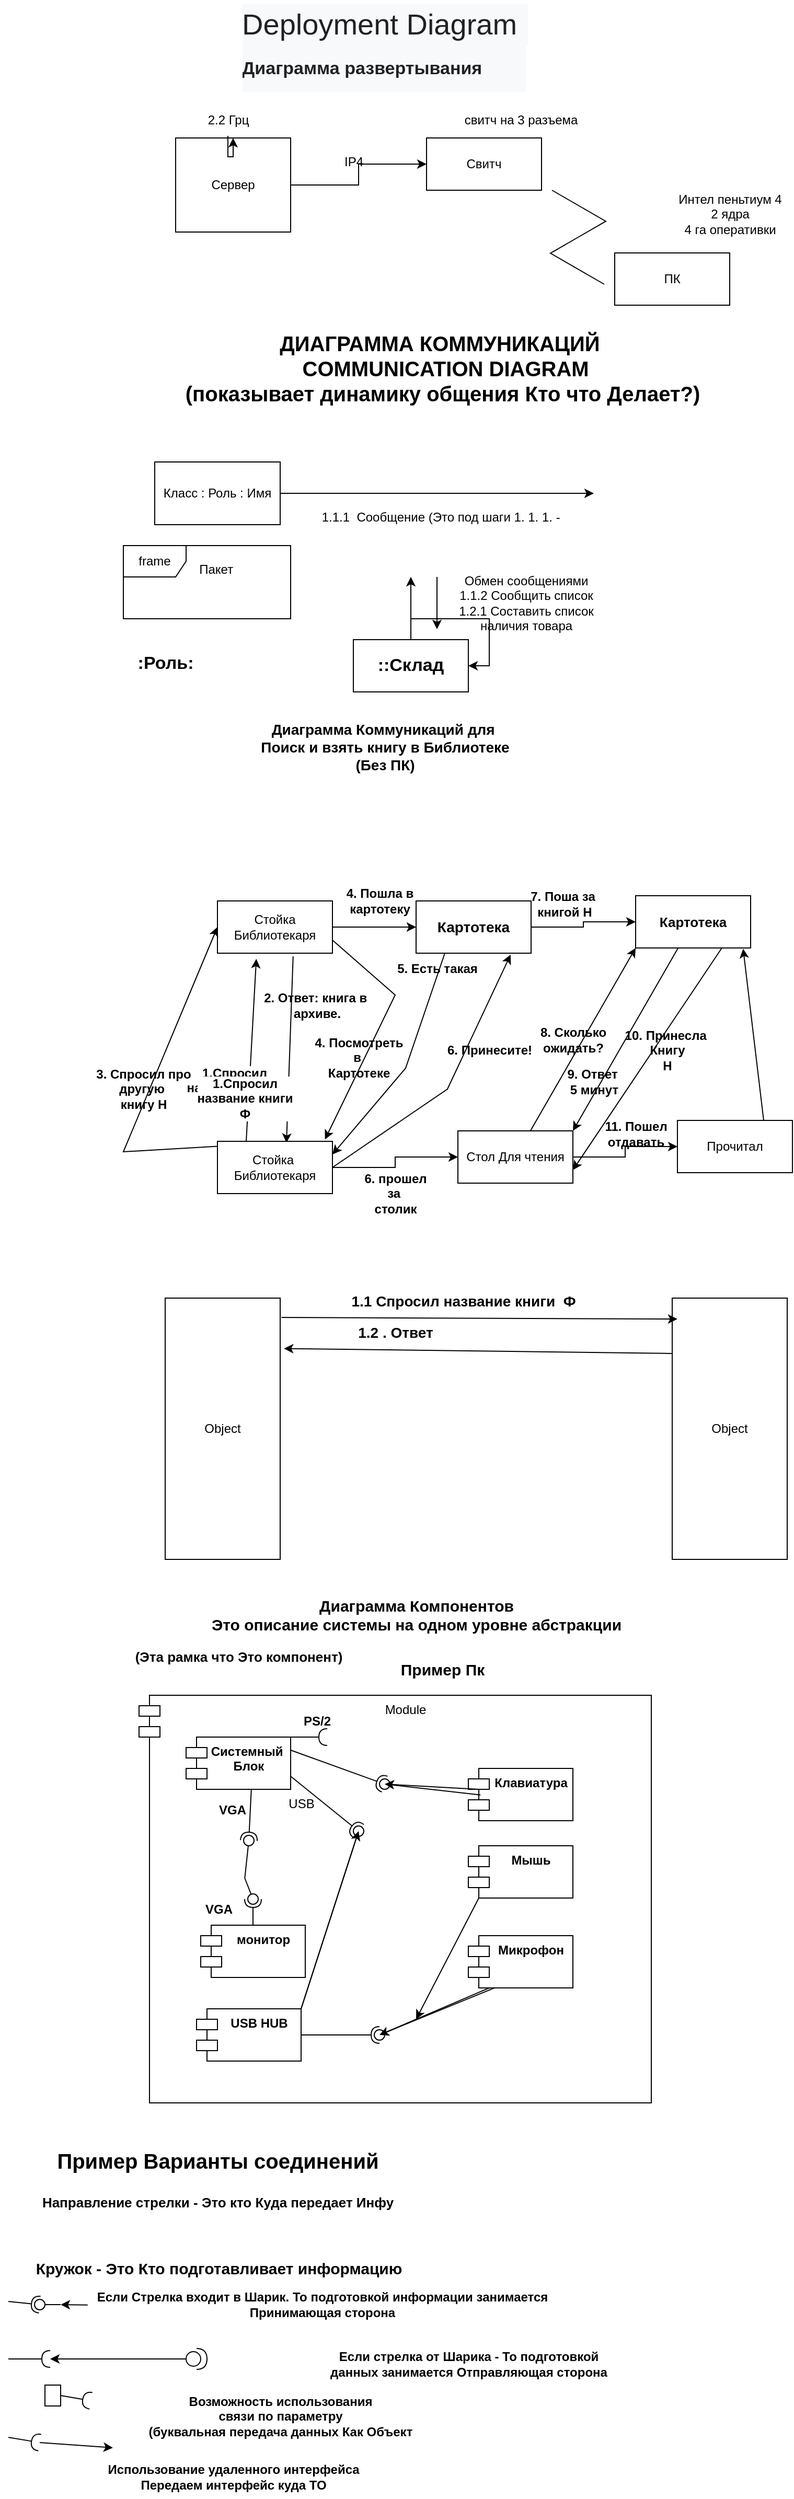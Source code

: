 <mxfile version="21.7.2" type="device">
  <diagram name="Страница — 1" id="J3Pocn4HQK0p7OHPoSXe">
    <mxGraphModel dx="1877" dy="1766" grid="1" gridSize="10" guides="1" tooltips="1" connect="1" arrows="1" fold="1" page="1" pageScale="1" pageWidth="827" pageHeight="1169" math="0" shadow="0">
      <root>
        <mxCell id="0" />
        <mxCell id="1" parent="0" />
        <mxCell id="HIa19i8YEldaJfQSFvaV-1" value="&lt;pre style=&quot;unicode-bidi: isolate; font-size: 28px; line-height: 36px; background-color: rgb(248, 249, 250); border: none; padding: 2px 0.14em 2px 0px; position: relative; margin-top: -2px; margin-bottom: -2px; resize: none; font-family: inherit; overflow: hidden; text-align: left; width: 270px; overflow-wrap: break-word; color: rgb(32, 33, 36);&quot; dir=&quot;ltr&quot; id=&quot;tw-target-text&quot; data-placeholder=&quot;Перевод&quot; class=&quot;tw-data-text tw-text-large tw-ta&quot;&gt;Deployment Diagram&lt;/pre&gt;&lt;pre style=&quot;unicode-bidi: isolate; line-height: 36px; background-color: rgb(248, 249, 250); border: none; padding: 2px 0.14em 2px 0px; position: relative; margin-top: -2px; margin-bottom: -2px; resize: none; overflow: hidden; text-align: left; width: 270px; overflow-wrap: break-word;&quot; dir=&quot;ltr&quot; id=&quot;tw-target-text&quot; data-placeholder=&quot;Перевод&quot; class=&quot;tw-data-text tw-text-large tw-ta&quot;&gt;&lt;font size=&quot;1&quot; face=&quot;Helvetica&quot; color=&quot;#202124&quot;&gt;&lt;b style=&quot;font-size: 17px;&quot;&gt;Диаграмма развертывания&lt;/b&gt;&lt;/font&gt;&lt;font face=&quot;inherit&quot; color=&quot;#202124&quot;&gt;&lt;span style=&quot;font-size: 28px;&quot;&gt;&lt;br&gt;&lt;/span&gt;&lt;/font&gt;&lt;/pre&gt;" style="text;html=1;align=center;verticalAlign=middle;resizable=0;points=[];autosize=1;strokeColor=none;fillColor=none;" vertex="1" parent="1">
          <mxGeometry x="150" y="-12" width="300" height="90" as="geometry" />
        </mxCell>
        <mxCell id="HIa19i8YEldaJfQSFvaV-2" value="&lt;b&gt;&lt;font style=&quot;font-size: 20px;&quot;&gt;ДИАГРАММА КОММУНИКАЦИЙ&amp;nbsp;&lt;br&gt;&amp;nbsp;COMMUNICATION DIAGRAM&lt;br&gt;(показывает динамику общения Кто что Делает?)&lt;br&gt;&lt;/font&gt;&lt;/b&gt;" style="text;html=1;align=center;verticalAlign=middle;resizable=0;points=[];autosize=1;strokeColor=none;fillColor=none;" vertex="1" parent="1">
          <mxGeometry x="95" y="295" width="520" height="90" as="geometry" />
        </mxCell>
        <mxCell id="HIa19i8YEldaJfQSFvaV-4" style="edgeStyle=orthogonalEdgeStyle;rounded=0;orthogonalLoop=1;jettySize=auto;html=1;" edge="1" parent="1" source="HIa19i8YEldaJfQSFvaV-3">
          <mxGeometry relative="1" as="geometry">
            <mxPoint x="500" y="460" as="targetPoint" />
          </mxGeometry>
        </mxCell>
        <mxCell id="HIa19i8YEldaJfQSFvaV-3" value="Класс : Роль : Имя" style="rounded=0;whiteSpace=wrap;html=1;" vertex="1" parent="1">
          <mxGeometry x="80" y="430" width="120" height="60" as="geometry" />
        </mxCell>
        <mxCell id="HIa19i8YEldaJfQSFvaV-5" value="1.1.1&amp;nbsp; Сообщение (Это под шаги 1. 1. 1. -&amp;nbsp;" style="text;html=1;align=center;verticalAlign=middle;resizable=0;points=[];autosize=1;strokeColor=none;fillColor=none;" vertex="1" parent="1">
          <mxGeometry x="230" y="468" width="250" height="30" as="geometry" />
        </mxCell>
        <mxCell id="HIa19i8YEldaJfQSFvaV-9" value="frame" style="shape=umlFrame;whiteSpace=wrap;html=1;pointerEvents=0;" vertex="1" parent="1">
          <mxGeometry x="50" y="510" width="160" height="70" as="geometry" />
        </mxCell>
        <mxCell id="HIa19i8YEldaJfQSFvaV-10" value="Пакет&amp;nbsp;&lt;br&gt;" style="text;html=1;align=center;verticalAlign=middle;resizable=0;points=[];autosize=1;strokeColor=none;fillColor=none;" vertex="1" parent="1">
          <mxGeometry x="110" y="518" width="60" height="30" as="geometry" />
        </mxCell>
        <mxCell id="HIa19i8YEldaJfQSFvaV-12" style="edgeStyle=orthogonalEdgeStyle;rounded=0;orthogonalLoop=1;jettySize=auto;html=1;" edge="1" parent="1" source="HIa19i8YEldaJfQSFvaV-11">
          <mxGeometry relative="1" as="geometry">
            <mxPoint x="325" y="540" as="targetPoint" />
          </mxGeometry>
        </mxCell>
        <mxCell id="HIa19i8YEldaJfQSFvaV-27" style="edgeStyle=orthogonalEdgeStyle;rounded=0;orthogonalLoop=1;jettySize=auto;html=1;entryX=1;entryY=0.5;entryDx=0;entryDy=0;" edge="1" parent="1" source="HIa19i8YEldaJfQSFvaV-11" target="HIa19i8YEldaJfQSFvaV-11">
          <mxGeometry relative="1" as="geometry" />
        </mxCell>
        <mxCell id="HIa19i8YEldaJfQSFvaV-11" value="::Склад" style="html=1;whiteSpace=wrap;fontStyle=1;fontSize=17;" vertex="1" parent="1">
          <mxGeometry x="270" y="600" width="110" height="50" as="geometry" />
        </mxCell>
        <mxCell id="HIa19i8YEldaJfQSFvaV-13" value="" style="edgeStyle=none;orthogonalLoop=1;jettySize=auto;html=1;rounded=0;" edge="1" parent="1">
          <mxGeometry width="100" relative="1" as="geometry">
            <mxPoint x="350" y="540" as="sourcePoint" />
            <mxPoint x="350" y="590" as="targetPoint" />
            <Array as="points" />
          </mxGeometry>
        </mxCell>
        <mxCell id="HIa19i8YEldaJfQSFvaV-14" value="Обмен сообщениями &lt;br&gt;1.1.2 Сообщить список&lt;br&gt;1.2.1 Составить список &lt;br&gt;наличия товара" style="text;html=1;align=center;verticalAlign=middle;resizable=0;points=[];autosize=1;strokeColor=none;fillColor=none;" vertex="1" parent="1">
          <mxGeometry x="360" y="530" width="150" height="70" as="geometry" />
        </mxCell>
        <mxCell id="HIa19i8YEldaJfQSFvaV-17" style="edgeStyle=orthogonalEdgeStyle;rounded=0;orthogonalLoop=1;jettySize=auto;html=1;entryX=0;entryY=0.5;entryDx=0;entryDy=0;" edge="1" parent="1" source="HIa19i8YEldaJfQSFvaV-15" target="HIa19i8YEldaJfQSFvaV-16">
          <mxGeometry relative="1" as="geometry" />
        </mxCell>
        <mxCell id="HIa19i8YEldaJfQSFvaV-15" value="Сервер" style="html=1;whiteSpace=wrap;" vertex="1" parent="1">
          <mxGeometry x="100" y="120" width="110" height="90" as="geometry" />
        </mxCell>
        <mxCell id="HIa19i8YEldaJfQSFvaV-16" value="Свитч" style="html=1;whiteSpace=wrap;" vertex="1" parent="1">
          <mxGeometry x="340" y="120" width="110" height="50" as="geometry" />
        </mxCell>
        <mxCell id="HIa19i8YEldaJfQSFvaV-18" value="IP4" style="text;html=1;align=center;verticalAlign=middle;resizable=0;points=[];autosize=1;strokeColor=none;fillColor=none;" vertex="1" parent="1">
          <mxGeometry x="250" y="128" width="40" height="30" as="geometry" />
        </mxCell>
        <mxCell id="HIa19i8YEldaJfQSFvaV-19" value="свитч на 3 разъема" style="text;html=1;align=center;verticalAlign=middle;resizable=0;points=[];autosize=1;strokeColor=none;fillColor=none;" vertex="1" parent="1">
          <mxGeometry x="365" y="88" width="130" height="30" as="geometry" />
        </mxCell>
        <mxCell id="HIa19i8YEldaJfQSFvaV-22" value="" style="edgeStyle=orthogonalEdgeStyle;rounded=0;orthogonalLoop=1;jettySize=auto;html=1;" edge="1" parent="1" source="HIa19i8YEldaJfQSFvaV-21" target="HIa19i8YEldaJfQSFvaV-15">
          <mxGeometry relative="1" as="geometry" />
        </mxCell>
        <mxCell id="HIa19i8YEldaJfQSFvaV-21" value="2.2 Грц" style="text;html=1;align=center;verticalAlign=middle;resizable=0;points=[];autosize=1;strokeColor=none;fillColor=none;" vertex="1" parent="1">
          <mxGeometry x="120" y="88" width="60" height="30" as="geometry" />
        </mxCell>
        <mxCell id="HIa19i8YEldaJfQSFvaV-23" value="" style="edgeStyle=isometricEdgeStyle;endArrow=none;html=1;elbow=vertical;rounded=0;" edge="1" parent="1">
          <mxGeometry width="50" height="100" relative="1" as="geometry">
            <mxPoint x="510" y="260" as="sourcePoint" />
            <mxPoint x="460" y="170" as="targetPoint" />
          </mxGeometry>
        </mxCell>
        <mxCell id="HIa19i8YEldaJfQSFvaV-25" value="ПК" style="html=1;whiteSpace=wrap;" vertex="1" parent="1">
          <mxGeometry x="520" y="230" width="110" height="50" as="geometry" />
        </mxCell>
        <mxCell id="HIa19i8YEldaJfQSFvaV-26" value="Интел пеньтиум 4&lt;br&gt;2 ядра&lt;br&gt;4 га оперативки" style="text;html=1;align=center;verticalAlign=middle;resizable=0;points=[];autosize=1;strokeColor=none;fillColor=none;" vertex="1" parent="1">
          <mxGeometry x="570" y="163" width="120" height="60" as="geometry" />
        </mxCell>
        <mxCell id="HIa19i8YEldaJfQSFvaV-28" value=":Роль:" style="text;html=1;align=center;verticalAlign=middle;resizable=0;points=[];autosize=1;strokeColor=none;fillColor=none;fontStyle=1;fontSize=17;" vertex="1" parent="1">
          <mxGeometry x="50" y="608" width="80" height="30" as="geometry" />
        </mxCell>
        <mxCell id="HIa19i8YEldaJfQSFvaV-29" value="&lt;b style=&quot;font-size: 14px;&quot;&gt;Диаграмма Коммуникаций для&amp;nbsp;&lt;br&gt;Поиск и взять книгу в Библиотеке&lt;br&gt;(Без ПК)&lt;/b&gt;" style="text;html=1;align=center;verticalAlign=middle;resizable=0;points=[];autosize=1;strokeColor=none;fillColor=none;" vertex="1" parent="1">
          <mxGeometry x="170" y="673" width="260" height="60" as="geometry" />
        </mxCell>
        <mxCell id="HIa19i8YEldaJfQSFvaV-43" style="edgeStyle=orthogonalEdgeStyle;rounded=0;orthogonalLoop=1;jettySize=auto;html=1;entryX=0;entryY=0.5;entryDx=0;entryDy=0;" edge="1" parent="1" source="HIa19i8YEldaJfQSFvaV-37" target="HIa19i8YEldaJfQSFvaV-39">
          <mxGeometry relative="1" as="geometry" />
        </mxCell>
        <mxCell id="HIa19i8YEldaJfQSFvaV-46" style="rounded=0;orthogonalLoop=1;jettySize=auto;html=1;entryX=0.6;entryY=0.028;entryDx=0;entryDy=0;exitX=0.658;exitY=1.06;exitDx=0;exitDy=0;exitPerimeter=0;entryPerimeter=0;" edge="1" parent="1" source="HIa19i8YEldaJfQSFvaV-37" target="HIa19i8YEldaJfQSFvaV-38">
          <mxGeometry relative="1" as="geometry" />
        </mxCell>
        <mxCell id="HIa19i8YEldaJfQSFvaV-63" style="rounded=0;orthogonalLoop=1;jettySize=auto;html=1;entryX=0.935;entryY=-0.036;entryDx=0;entryDy=0;entryPerimeter=0;exitX=1;exitY=0.75;exitDx=0;exitDy=0;" edge="1" parent="1" source="HIa19i8YEldaJfQSFvaV-37" target="HIa19i8YEldaJfQSFvaV-38">
          <mxGeometry relative="1" as="geometry">
            <Array as="points">
              <mxPoint x="310" y="940" />
            </Array>
          </mxGeometry>
        </mxCell>
        <mxCell id="HIa19i8YEldaJfQSFvaV-37" value="Стойка&lt;br&gt;Библиотекаря" style="html=1;whiteSpace=wrap;" vertex="1" parent="1">
          <mxGeometry x="140" y="850" width="110" height="50" as="geometry" />
        </mxCell>
        <mxCell id="HIa19i8YEldaJfQSFvaV-45" style="rounded=0;orthogonalLoop=1;jettySize=auto;html=1;entryX=0.338;entryY=1.108;entryDx=0;entryDy=0;entryPerimeter=0;exitX=0.25;exitY=0;exitDx=0;exitDy=0;" edge="1" parent="1" source="HIa19i8YEldaJfQSFvaV-38" target="HIa19i8YEldaJfQSFvaV-37">
          <mxGeometry relative="1" as="geometry">
            <mxPoint x="180" y="1050" as="sourcePoint" />
          </mxGeometry>
        </mxCell>
        <mxCell id="HIa19i8YEldaJfQSFvaV-52" value="1.Спросил &lt;br&gt;название книги&lt;br&gt;Ф" style="edgeLabel;html=1;align=center;verticalAlign=middle;resizable=0;points=[];horizontal=1;fontStyle=1;fontSize=12;" vertex="1" connectable="0" parent="HIa19i8YEldaJfQSFvaV-45">
          <mxGeometry x="0.37" y="2" relative="1" as="geometry">
            <mxPoint x="-16" y="69" as="offset" />
          </mxGeometry>
        </mxCell>
        <mxCell id="HIa19i8YEldaJfQSFvaV-47" style="rounded=0;orthogonalLoop=1;jettySize=auto;html=1;exitX=0.75;exitY=0;exitDx=0;exitDy=0;entryX=0;entryY=0.5;entryDx=0;entryDy=0;" edge="1" parent="1" source="HIa19i8YEldaJfQSFvaV-38" target="HIa19i8YEldaJfQSFvaV-37">
          <mxGeometry relative="1" as="geometry">
            <mxPoint x="60" y="1080" as="targetPoint" />
            <Array as="points">
              <mxPoint x="50" y="1090" />
            </Array>
          </mxGeometry>
        </mxCell>
        <mxCell id="HIa19i8YEldaJfQSFvaV-59" style="edgeStyle=orthogonalEdgeStyle;rounded=0;orthogonalLoop=1;jettySize=auto;html=1;entryX=0;entryY=0.5;entryDx=0;entryDy=0;" edge="1" parent="1" source="HIa19i8YEldaJfQSFvaV-38" target="HIa19i8YEldaJfQSFvaV-41">
          <mxGeometry relative="1" as="geometry" />
        </mxCell>
        <mxCell id="HIa19i8YEldaJfQSFvaV-69" style="rounded=0;orthogonalLoop=1;jettySize=auto;html=1;entryX=0.822;entryY=1.028;entryDx=0;entryDy=0;entryPerimeter=0;exitX=1;exitY=0.5;exitDx=0;exitDy=0;" edge="1" parent="1" source="HIa19i8YEldaJfQSFvaV-38" target="HIa19i8YEldaJfQSFvaV-39">
          <mxGeometry relative="1" as="geometry">
            <Array as="points">
              <mxPoint x="360" y="1030" />
            </Array>
          </mxGeometry>
        </mxCell>
        <mxCell id="HIa19i8YEldaJfQSFvaV-38" value="Стойка&amp;nbsp;&lt;br&gt;Библиотекаря" style="html=1;whiteSpace=wrap;" vertex="1" parent="1">
          <mxGeometry x="140" y="1080" width="110" height="50" as="geometry" />
        </mxCell>
        <mxCell id="HIa19i8YEldaJfQSFvaV-44" style="edgeStyle=orthogonalEdgeStyle;rounded=0;orthogonalLoop=1;jettySize=auto;html=1;" edge="1" parent="1" source="HIa19i8YEldaJfQSFvaV-39" target="HIa19i8YEldaJfQSFvaV-40">
          <mxGeometry relative="1" as="geometry" />
        </mxCell>
        <mxCell id="HIa19i8YEldaJfQSFvaV-60" style="rounded=0;orthogonalLoop=1;jettySize=auto;html=1;entryX=1;entryY=0.25;entryDx=0;entryDy=0;exitX=0.25;exitY=1;exitDx=0;exitDy=0;" edge="1" parent="1" source="HIa19i8YEldaJfQSFvaV-39" target="HIa19i8YEldaJfQSFvaV-38">
          <mxGeometry relative="1" as="geometry">
            <Array as="points">
              <mxPoint x="320" y="1010" />
            </Array>
          </mxGeometry>
        </mxCell>
        <mxCell id="HIa19i8YEldaJfQSFvaV-39" value="Картотека" style="html=1;whiteSpace=wrap;fontStyle=1;fontSize=14;" vertex="1" parent="1">
          <mxGeometry x="330" y="850" width="110" height="50" as="geometry" />
        </mxCell>
        <mxCell id="HIa19i8YEldaJfQSFvaV-72" style="rounded=0;orthogonalLoop=1;jettySize=auto;html=1;entryX=1;entryY=0;entryDx=0;entryDy=0;" edge="1" parent="1" source="HIa19i8YEldaJfQSFvaV-40" target="HIa19i8YEldaJfQSFvaV-41">
          <mxGeometry relative="1" as="geometry" />
        </mxCell>
        <mxCell id="HIa19i8YEldaJfQSFvaV-74" style="rounded=0;orthogonalLoop=1;jettySize=auto;html=1;exitX=0.75;exitY=1;exitDx=0;exitDy=0;entryX=1;entryY=0.75;entryDx=0;entryDy=0;" edge="1" parent="1" source="HIa19i8YEldaJfQSFvaV-40" target="HIa19i8YEldaJfQSFvaV-41">
          <mxGeometry relative="1" as="geometry">
            <mxPoint x="480" y="1100" as="targetPoint" />
          </mxGeometry>
        </mxCell>
        <mxCell id="HIa19i8YEldaJfQSFvaV-40" value="Картотека" style="html=1;whiteSpace=wrap;fontStyle=1;fontSize=13;" vertex="1" parent="1">
          <mxGeometry x="540" y="845" width="110" height="50" as="geometry" />
        </mxCell>
        <mxCell id="HIa19i8YEldaJfQSFvaV-48" style="rounded=0;orthogonalLoop=1;jettySize=auto;html=1;entryX=0;entryY=1;entryDx=0;entryDy=0;" edge="1" parent="1" source="HIa19i8YEldaJfQSFvaV-41" target="HIa19i8YEldaJfQSFvaV-40">
          <mxGeometry relative="1" as="geometry" />
        </mxCell>
        <mxCell id="HIa19i8YEldaJfQSFvaV-49" style="edgeStyle=orthogonalEdgeStyle;rounded=0;orthogonalLoop=1;jettySize=auto;html=1;entryX=0;entryY=0.5;entryDx=0;entryDy=0;" edge="1" parent="1" source="HIa19i8YEldaJfQSFvaV-41" target="HIa19i8YEldaJfQSFvaV-42">
          <mxGeometry relative="1" as="geometry" />
        </mxCell>
        <mxCell id="HIa19i8YEldaJfQSFvaV-41" value="Стол Для чтения" style="html=1;whiteSpace=wrap;" vertex="1" parent="1">
          <mxGeometry x="370" y="1070" width="110" height="50" as="geometry" />
        </mxCell>
        <mxCell id="HIa19i8YEldaJfQSFvaV-51" style="rounded=0;orthogonalLoop=1;jettySize=auto;html=1;entryX=0.935;entryY=1.016;entryDx=0;entryDy=0;entryPerimeter=0;exitX=0.75;exitY=0;exitDx=0;exitDy=0;" edge="1" parent="1" source="HIa19i8YEldaJfQSFvaV-42" target="HIa19i8YEldaJfQSFvaV-40">
          <mxGeometry relative="1" as="geometry" />
        </mxCell>
        <mxCell id="HIa19i8YEldaJfQSFvaV-42" value="Прочитал" style="html=1;whiteSpace=wrap;" vertex="1" parent="1">
          <mxGeometry x="580" y="1060" width="110" height="50" as="geometry" />
        </mxCell>
        <mxCell id="HIa19i8YEldaJfQSFvaV-55" value="2. Ответ: книга в&amp;nbsp;&lt;br&gt;архиве." style="text;html=1;align=center;verticalAlign=middle;resizable=0;points=[];autosize=1;fontStyle=1;horizontal=1;strokeWidth=3;" vertex="1" parent="1">
          <mxGeometry x="170" y="930" width="130" height="40" as="geometry" />
        </mxCell>
        <mxCell id="HIa19i8YEldaJfQSFvaV-57" value="3. Спросил про&lt;br&gt;другую&amp;nbsp;&lt;br&gt;книгу Н" style="text;html=1;align=center;verticalAlign=middle;resizable=0;points=[];autosize=1;strokeColor=none;fillColor=none;fontStyle=1" vertex="1" parent="1">
          <mxGeometry x="14" y="1000" width="110" height="60" as="geometry" />
        </mxCell>
        <mxCell id="HIa19i8YEldaJfQSFvaV-61" value="5. Есть такая" style="text;html=1;align=center;verticalAlign=middle;resizable=0;points=[];autosize=1;strokeColor=none;fillColor=none;fontStyle=1" vertex="1" parent="1">
          <mxGeometry x="300" y="900" width="100" height="30" as="geometry" />
        </mxCell>
        <mxCell id="HIa19i8YEldaJfQSFvaV-53" value="4. Посмотреть&lt;br&gt;в&amp;nbsp;&lt;br&gt;Картотеке" style="text;html=1;align=center;verticalAlign=middle;resizable=0;points=[];autosize=1;strokeColor=none;fillColor=none;fontStyle=1" vertex="1" parent="1">
          <mxGeometry x="220" y="970" width="110" height="60" as="geometry" />
        </mxCell>
        <mxCell id="HIa19i8YEldaJfQSFvaV-65" value="4. Пошла в &lt;br&gt;картотеку" style="text;html=1;align=center;verticalAlign=middle;resizable=0;points=[];autosize=1;strokeColor=none;fillColor=none;fontStyle=1" vertex="1" parent="1">
          <mxGeometry x="250" y="830" width="90" height="40" as="geometry" />
        </mxCell>
        <mxCell id="HIa19i8YEldaJfQSFvaV-66" value="6. прошел&lt;br&gt;за&amp;nbsp;&lt;br&gt;столик" style="text;html=1;align=center;verticalAlign=middle;resizable=0;points=[];autosize=1;strokeColor=none;fillColor=none;fontStyle=1" vertex="1" parent="1">
          <mxGeometry x="270" y="1100" width="80" height="60" as="geometry" />
        </mxCell>
        <mxCell id="HIa19i8YEldaJfQSFvaV-68" value="7. Поша за&lt;br&gt;&amp;nbsp;книгой Н" style="text;html=1;align=center;verticalAlign=middle;resizable=0;points=[];autosize=1;strokeColor=none;fillColor=none;fontStyle=1" vertex="1" parent="1">
          <mxGeometry x="425" y="833" width="90" height="40" as="geometry" />
        </mxCell>
        <mxCell id="HIa19i8YEldaJfQSFvaV-70" value="6. Принесите!" style="text;html=1;align=center;verticalAlign=middle;resizable=0;points=[];autosize=1;strokeColor=none;fillColor=none;fontStyle=1" vertex="1" parent="1">
          <mxGeometry x="350" y="978" width="100" height="30" as="geometry" />
        </mxCell>
        <mxCell id="HIa19i8YEldaJfQSFvaV-71" value="8. Сколько &lt;br&gt;ожидать?" style="text;html=1;align=center;verticalAlign=middle;resizable=0;points=[];autosize=1;strokeColor=none;fillColor=none;fontStyle=1" vertex="1" parent="1">
          <mxGeometry x="435" y="963" width="90" height="40" as="geometry" />
        </mxCell>
        <mxCell id="HIa19i8YEldaJfQSFvaV-73" value="9. Ответ&amp;nbsp;&lt;br&gt;5 минут" style="text;html=1;align=center;verticalAlign=middle;resizable=0;points=[];autosize=1;strokeColor=none;fillColor=none;fontStyle=1" vertex="1" parent="1">
          <mxGeometry x="460" y="1003" width="80" height="40" as="geometry" />
        </mxCell>
        <mxCell id="HIa19i8YEldaJfQSFvaV-75" value="10. Принесла&amp;nbsp;&lt;br&gt;Книгу&lt;br&gt;Н" style="text;html=1;align=center;verticalAlign=middle;resizable=0;points=[];autosize=1;strokeColor=none;fillColor=none;fontStyle=1" vertex="1" parent="1">
          <mxGeometry x="520" y="963" width="100" height="60" as="geometry" />
        </mxCell>
        <mxCell id="HIa19i8YEldaJfQSFvaV-76" value="11. Пошел&lt;br&gt;отдавать" style="text;html=1;align=center;verticalAlign=middle;resizable=0;points=[];autosize=1;strokeColor=none;fillColor=none;fontStyle=1" vertex="1" parent="1">
          <mxGeometry x="500" y="1053" width="80" height="40" as="geometry" />
        </mxCell>
        <mxCell id="HIa19i8YEldaJfQSFvaV-77" value="Object" style="html=1;whiteSpace=wrap;" vertex="1" parent="1">
          <mxGeometry x="90" y="1230" width="110" height="250" as="geometry" />
        </mxCell>
        <mxCell id="HIa19i8YEldaJfQSFvaV-78" value="Object" style="html=1;whiteSpace=wrap;" vertex="1" parent="1">
          <mxGeometry x="575" y="1230" width="110" height="250" as="geometry" />
        </mxCell>
        <mxCell id="HIa19i8YEldaJfQSFvaV-79" value="" style="edgeStyle=none;orthogonalLoop=1;jettySize=auto;html=1;rounded=0;exitX=1.011;exitY=0.074;exitDx=0;exitDy=0;exitPerimeter=0;entryX=0.045;entryY=0.08;entryDx=0;entryDy=0;entryPerimeter=0;" edge="1" parent="1" source="HIa19i8YEldaJfQSFvaV-77" target="HIa19i8YEldaJfQSFvaV-78">
          <mxGeometry width="100" relative="1" as="geometry">
            <mxPoint x="210" y="1290" as="sourcePoint" />
            <mxPoint x="310" y="1290" as="targetPoint" />
            <Array as="points" />
          </mxGeometry>
        </mxCell>
        <mxCell id="HIa19i8YEldaJfQSFvaV-84" value="1.Спросил &lt;br&gt;название книги&lt;br&gt;Ф" style="edgeLabel;html=1;align=center;verticalAlign=middle;resizable=0;points=[];horizontal=1;fontStyle=1;fontSize=12;" vertex="1" connectable="0" parent="1">
          <mxGeometry x="166.146" y="1039.073" as="geometry" />
        </mxCell>
        <mxCell id="HIa19i8YEldaJfQSFvaV-86" value="1.1 Спросил название книги&amp;nbsp; Ф" style="text;html=1;align=center;verticalAlign=middle;resizable=0;points=[];autosize=1;strokeColor=none;fillColor=none;fontStyle=1;fontSize=14;" vertex="1" parent="1">
          <mxGeometry x="255" y="1218" width="240" height="30" as="geometry" />
        </mxCell>
        <mxCell id="HIa19i8YEldaJfQSFvaV-87" value="" style="edgeStyle=none;orthogonalLoop=1;jettySize=auto;html=1;rounded=0;exitX=-0.002;exitY=0.212;exitDx=0;exitDy=0;exitPerimeter=0;entryX=1.033;entryY=0.193;entryDx=0;entryDy=0;entryPerimeter=0;" edge="1" parent="1" source="HIa19i8YEldaJfQSFvaV-78" target="HIa19i8YEldaJfQSFvaV-77">
          <mxGeometry width="100" relative="1" as="geometry">
            <mxPoint x="211" y="1259" as="sourcePoint" />
            <mxPoint x="590" y="1260" as="targetPoint" />
            <Array as="points" />
          </mxGeometry>
        </mxCell>
        <mxCell id="HIa19i8YEldaJfQSFvaV-88" value="1.2 . Ответ" style="text;html=1;align=center;verticalAlign=middle;resizable=0;points=[];autosize=1;strokeColor=none;fillColor=none;fontStyle=1;fontSize=14;" vertex="1" parent="1">
          <mxGeometry x="260" y="1248" width="100" height="30" as="geometry" />
        </mxCell>
        <mxCell id="HIa19i8YEldaJfQSFvaV-90" value="Диаграмма Компонентов&lt;br style=&quot;font-size: 15px;&quot;&gt;Это описание системы на одном уровне абстракции" style="text;html=1;align=center;verticalAlign=middle;resizable=0;points=[];autosize=1;strokeColor=none;fillColor=none;fontStyle=1;fontSize=15;" vertex="1" parent="1">
          <mxGeometry x="120" y="1508" width="420" height="50" as="geometry" />
        </mxCell>
        <mxCell id="HIa19i8YEldaJfQSFvaV-91" value="Module" style="shape=module;align=left;spacingLeft=20;align=center;verticalAlign=top;whiteSpace=wrap;html=1;" vertex="1" parent="1">
          <mxGeometry x="65" y="1610" width="490" height="390" as="geometry" />
        </mxCell>
        <mxCell id="HIa19i8YEldaJfQSFvaV-92" value="(Эта рамка что Это компонент)" style="text;html=1;align=center;verticalAlign=middle;resizable=0;points=[];autosize=1;strokeColor=none;fillColor=none;fontStyle=1;fontSize=13;" vertex="1" parent="1">
          <mxGeometry x="50" y="1558" width="220" height="30" as="geometry" />
        </mxCell>
        <mxCell id="HIa19i8YEldaJfQSFvaV-93" value="Системный&amp;nbsp;&lt;br&gt;Блок" style="shape=module;align=left;spacingLeft=20;align=center;verticalAlign=top;whiteSpace=wrap;html=1;fontStyle=1" vertex="1" parent="1">
          <mxGeometry x="110" y="1650" width="100" height="50" as="geometry" />
        </mxCell>
        <mxCell id="HIa19i8YEldaJfQSFvaV-94" value="монитор" style="shape=module;align=left;spacingLeft=20;align=center;verticalAlign=top;whiteSpace=wrap;html=1;fontStyle=1" vertex="1" parent="1">
          <mxGeometry x="124" y="1830" width="100" height="50" as="geometry" />
        </mxCell>
        <mxCell id="HIa19i8YEldaJfQSFvaV-95" value="Клавиатура" style="shape=module;align=left;spacingLeft=20;align=center;verticalAlign=top;whiteSpace=wrap;html=1;fontStyle=1" vertex="1" parent="1">
          <mxGeometry x="380" y="1680" width="100" height="50" as="geometry" />
        </mxCell>
        <mxCell id="HIa19i8YEldaJfQSFvaV-96" value="Мышь" style="shape=module;align=left;spacingLeft=20;align=center;verticalAlign=top;whiteSpace=wrap;html=1;fontStyle=1" vertex="1" parent="1">
          <mxGeometry x="380" y="1754" width="100" height="50" as="geometry" />
        </mxCell>
        <mxCell id="HIa19i8YEldaJfQSFvaV-97" value="Микрофон" style="shape=module;align=left;spacingLeft=20;align=center;verticalAlign=top;whiteSpace=wrap;html=1;fontStyle=1" vertex="1" parent="1">
          <mxGeometry x="380" y="1840" width="100" height="50" as="geometry" />
        </mxCell>
        <mxCell id="HIa19i8YEldaJfQSFvaV-98" value="USB HUB" style="shape=module;align=left;spacingLeft=20;align=center;verticalAlign=top;whiteSpace=wrap;html=1;fontStyle=1" vertex="1" parent="1">
          <mxGeometry x="120" y="1910" width="100" height="50" as="geometry" />
        </mxCell>
        <mxCell id="HIa19i8YEldaJfQSFvaV-100" value="" style="ellipse;whiteSpace=wrap;html=1;align=center;aspect=fixed;fillColor=none;strokeColor=none;resizable=0;perimeter=centerPerimeter;rotatable=0;allowArrows=0;points=[];outlineConnect=1;" vertex="1" parent="1">
          <mxGeometry x="161.15" y="1780" width="10" height="10" as="geometry" />
        </mxCell>
        <mxCell id="HIa19i8YEldaJfQSFvaV-101" value="" style="rounded=0;orthogonalLoop=1;jettySize=auto;html=1;endArrow=halfCircle;endFill=0;endSize=6;strokeWidth=1;sketch=0;exitX=0.624;exitY=0.996;exitDx=0;exitDy=0;exitPerimeter=0;" edge="1" target="HIa19i8YEldaJfQSFvaV-103" parent="1" source="HIa19i8YEldaJfQSFvaV-93">
          <mxGeometry relative="1" as="geometry">
            <mxPoint x="190" y="1749" as="sourcePoint" />
          </mxGeometry>
        </mxCell>
        <mxCell id="HIa19i8YEldaJfQSFvaV-102" value="" style="rounded=0;orthogonalLoop=1;jettySize=auto;html=1;endArrow=oval;endFill=0;sketch=0;sourcePerimeterSpacing=0;targetPerimeterSpacing=0;endSize=10;exitX=0.965;exitY=-0.18;exitDx=0;exitDy=0;exitPerimeter=0;" edge="1" target="HIa19i8YEldaJfQSFvaV-103" parent="1" source="HIa19i8YEldaJfQSFvaV-100">
          <mxGeometry relative="1" as="geometry">
            <mxPoint x="150" y="1749" as="sourcePoint" />
          </mxGeometry>
        </mxCell>
        <mxCell id="HIa19i8YEldaJfQSFvaV-103" value="" style="ellipse;whiteSpace=wrap;html=1;align=center;aspect=fixed;fillColor=none;strokeColor=none;resizable=0;perimeter=centerPerimeter;rotatable=0;allowArrows=0;points=[];outlineConnect=1;" vertex="1" parent="1">
          <mxGeometry x="165" y="1744" width="10" height="10" as="geometry" />
        </mxCell>
        <mxCell id="HIa19i8YEldaJfQSFvaV-104" value="" style="rounded=0;orthogonalLoop=1;jettySize=auto;html=1;endArrow=halfCircle;endFill=0;endSize=6;strokeWidth=1;sketch=0;exitX=0.5;exitY=0;exitDx=0;exitDy=0;" edge="1" target="HIa19i8YEldaJfQSFvaV-106" parent="1" source="HIa19i8YEldaJfQSFvaV-94">
          <mxGeometry relative="1" as="geometry">
            <mxPoint x="194" y="1805" as="sourcePoint" />
          </mxGeometry>
        </mxCell>
        <mxCell id="HIa19i8YEldaJfQSFvaV-105" value="" style="rounded=0;orthogonalLoop=1;jettySize=auto;html=1;endArrow=oval;endFill=0;sketch=0;sourcePerimeterSpacing=0;targetPerimeterSpacing=0;endSize=10;" edge="1" target="HIa19i8YEldaJfQSFvaV-106" parent="1" source="HIa19i8YEldaJfQSFvaV-100">
          <mxGeometry relative="1" as="geometry">
            <mxPoint x="154" y="1805" as="sourcePoint" />
          </mxGeometry>
        </mxCell>
        <mxCell id="HIa19i8YEldaJfQSFvaV-106" value="" style="ellipse;whiteSpace=wrap;html=1;align=center;aspect=fixed;fillColor=none;strokeColor=none;resizable=0;perimeter=centerPerimeter;rotatable=0;allowArrows=0;points=[];outlineConnect=1;" vertex="1" parent="1">
          <mxGeometry x="169" y="1800" width="10" height="10" as="geometry" />
        </mxCell>
        <mxCell id="HIa19i8YEldaJfQSFvaV-107" value="VGA" style="text;html=1;align=center;verticalAlign=middle;resizable=0;points=[];autosize=1;strokeColor=none;fillColor=none;fontStyle=1" vertex="1" parent="1">
          <mxGeometry x="129" y="1705" width="50" height="30" as="geometry" />
        </mxCell>
        <mxCell id="HIa19i8YEldaJfQSFvaV-108" value="VGA" style="text;html=1;align=center;verticalAlign=middle;resizable=0;points=[];autosize=1;strokeColor=none;fillColor=none;fontStyle=1" vertex="1" parent="1">
          <mxGeometry x="116.15" y="1800" width="50" height="30" as="geometry" />
        </mxCell>
        <mxCell id="HIa19i8YEldaJfQSFvaV-109" value="" style="rounded=0;orthogonalLoop=1;jettySize=auto;html=1;endArrow=halfCircle;endFill=0;endSize=6;strokeWidth=1;sketch=0;fontSize=12;exitX=1;exitY=0;exitDx=0;exitDy=0;entryX=0.7;entryY=1;entryDx=0;entryDy=0;entryPerimeter=0;" edge="1" target="HIa19i8YEldaJfQSFvaV-111" parent="1" source="HIa19i8YEldaJfQSFvaV-93">
          <mxGeometry relative="1" as="geometry">
            <mxPoint x="265" y="1670" as="sourcePoint" />
          </mxGeometry>
        </mxCell>
        <mxCell id="HIa19i8YEldaJfQSFvaV-110" value="" style="ellipse;whiteSpace=wrap;html=1;align=center;aspect=fixed;fillColor=none;strokeColor=none;resizable=0;perimeter=centerPerimeter;rotatable=0;allowArrows=0;points=[];outlineConnect=1;" vertex="1" parent="1">
          <mxGeometry x="240" y="1665" width="10" height="10" as="geometry" />
        </mxCell>
        <mxCell id="HIa19i8YEldaJfQSFvaV-111" value="PS/2" style="text;html=1;align=center;verticalAlign=middle;resizable=0;points=[];autosize=1;strokeColor=none;fillColor=none;fontStyle=1" vertex="1" parent="1">
          <mxGeometry x="210" y="1620" width="50" height="30" as="geometry" />
        </mxCell>
        <mxCell id="HIa19i8YEldaJfQSFvaV-112" value="" style="rounded=0;orthogonalLoop=1;jettySize=auto;html=1;endArrow=halfCircle;endFill=0;endSize=6;strokeWidth=1;sketch=0;exitX=1;exitY=0.25;exitDx=0;exitDy=0;" edge="1" target="HIa19i8YEldaJfQSFvaV-114" parent="1" source="HIa19i8YEldaJfQSFvaV-93">
          <mxGeometry relative="1" as="geometry">
            <mxPoint x="320" y="1695" as="sourcePoint" />
          </mxGeometry>
        </mxCell>
        <mxCell id="HIa19i8YEldaJfQSFvaV-113" value="" style="rounded=0;orthogonalLoop=1;jettySize=auto;html=1;endArrow=oval;endFill=0;sketch=0;sourcePerimeterSpacing=0;targetPerimeterSpacing=0;endSize=10;exitX=0.116;exitY=0.508;exitDx=0;exitDy=0;exitPerimeter=0;" edge="1" target="HIa19i8YEldaJfQSFvaV-114" parent="1" source="HIa19i8YEldaJfQSFvaV-95">
          <mxGeometry relative="1" as="geometry">
            <mxPoint x="280" y="1695" as="sourcePoint" />
          </mxGeometry>
        </mxCell>
        <mxCell id="HIa19i8YEldaJfQSFvaV-114" value="" style="ellipse;whiteSpace=wrap;html=1;align=center;aspect=fixed;fillColor=none;strokeColor=none;resizable=0;perimeter=centerPerimeter;rotatable=0;allowArrows=0;points=[];outlineConnect=1;" vertex="1" parent="1">
          <mxGeometry x="295" y="1690" width="10" height="10" as="geometry" />
        </mxCell>
        <mxCell id="HIa19i8YEldaJfQSFvaV-117" value="" style="orthogonalLoop=1;jettySize=auto;html=1;rounded=0;entryX=1.34;entryY=0.58;entryDx=0;entryDy=0;entryPerimeter=0;exitX=0.1;exitY=0.4;exitDx=0;exitDy=0;exitPerimeter=0;" edge="1" parent="1" source="HIa19i8YEldaJfQSFvaV-95" target="HIa19i8YEldaJfQSFvaV-114">
          <mxGeometry width="100" relative="1" as="geometry">
            <mxPoint x="390" y="1710" as="sourcePoint" />
            <mxPoint x="470" y="1560" as="targetPoint" />
          </mxGeometry>
        </mxCell>
        <mxCell id="HIa19i8YEldaJfQSFvaV-118" value="" style="rounded=0;orthogonalLoop=1;jettySize=auto;html=1;endArrow=halfCircle;endFill=0;endSize=6;strokeWidth=1;sketch=0;exitX=1;exitY=0.5;exitDx=0;exitDy=0;" edge="1" target="HIa19i8YEldaJfQSFvaV-120" parent="1" source="HIa19i8YEldaJfQSFvaV-98">
          <mxGeometry relative="1" as="geometry">
            <mxPoint x="315" y="1935" as="sourcePoint" />
          </mxGeometry>
        </mxCell>
        <mxCell id="HIa19i8YEldaJfQSFvaV-119" value="" style="rounded=0;orthogonalLoop=1;jettySize=auto;html=1;endArrow=oval;endFill=0;sketch=0;sourcePerimeterSpacing=0;targetPerimeterSpacing=0;endSize=10;exitX=0.25;exitY=1;exitDx=0;exitDy=0;" edge="1" target="HIa19i8YEldaJfQSFvaV-120" parent="1" source="HIa19i8YEldaJfQSFvaV-97">
          <mxGeometry relative="1" as="geometry">
            <mxPoint x="275" y="1935" as="sourcePoint" />
          </mxGeometry>
        </mxCell>
        <mxCell id="HIa19i8YEldaJfQSFvaV-120" value="" style="ellipse;whiteSpace=wrap;html=1;align=center;aspect=fixed;fillColor=none;strokeColor=none;resizable=0;perimeter=centerPerimeter;rotatable=0;allowArrows=0;points=[];outlineConnect=1;" vertex="1" parent="1">
          <mxGeometry x="290" y="1930" width="10" height="10" as="geometry" />
        </mxCell>
        <mxCell id="HIa19i8YEldaJfQSFvaV-121" value="" style="edgeStyle=none;orthogonalLoop=1;jettySize=auto;html=1;rounded=0;exitX=0;exitY=1;exitDx=10;exitDy=0;exitPerimeter=0;" edge="1" parent="1" source="HIa19i8YEldaJfQSFvaV-96">
          <mxGeometry width="100" relative="1" as="geometry">
            <mxPoint x="590" y="1800" as="sourcePoint" />
            <mxPoint x="330" y="1920" as="targetPoint" />
            <Array as="points" />
          </mxGeometry>
        </mxCell>
        <mxCell id="HIa19i8YEldaJfQSFvaV-122" value="" style="edgeStyle=none;orthogonalLoop=1;jettySize=auto;html=1;rounded=0;entryX=0.96;entryY=0.02;entryDx=0;entryDy=0;entryPerimeter=0;" edge="1" parent="1" target="HIa19i8YEldaJfQSFvaV-120">
          <mxGeometry width="100" relative="1" as="geometry">
            <mxPoint x="400" y="1890" as="sourcePoint" />
            <mxPoint x="510" y="1900" as="targetPoint" />
            <Array as="points" />
          </mxGeometry>
        </mxCell>
        <mxCell id="HIa19i8YEldaJfQSFvaV-123" value="" style="rounded=0;orthogonalLoop=1;jettySize=auto;html=1;endArrow=halfCircle;endFill=0;endSize=6;strokeWidth=1;sketch=0;exitX=1;exitY=0.75;exitDx=0;exitDy=0;" edge="1" target="HIa19i8YEldaJfQSFvaV-125" parent="1" source="HIa19i8YEldaJfQSFvaV-93">
          <mxGeometry relative="1" as="geometry">
            <mxPoint x="295" y="1740" as="sourcePoint" />
          </mxGeometry>
        </mxCell>
        <mxCell id="HIa19i8YEldaJfQSFvaV-124" value="" style="rounded=0;orthogonalLoop=1;jettySize=auto;html=1;endArrow=oval;endFill=0;sketch=0;sourcePerimeterSpacing=0;targetPerimeterSpacing=0;endSize=10;exitX=1;exitY=0;exitDx=0;exitDy=0;" edge="1" target="HIa19i8YEldaJfQSFvaV-125" parent="1" source="HIa19i8YEldaJfQSFvaV-98">
          <mxGeometry relative="1" as="geometry">
            <mxPoint x="255" y="1740" as="sourcePoint" />
          </mxGeometry>
        </mxCell>
        <mxCell id="HIa19i8YEldaJfQSFvaV-125" value="" style="ellipse;whiteSpace=wrap;html=1;align=center;aspect=fixed;fillColor=none;strokeColor=none;resizable=0;perimeter=centerPerimeter;rotatable=0;allowArrows=0;points=[];outlineConnect=1;" vertex="1" parent="1">
          <mxGeometry x="270" y="1735" width="10" height="10" as="geometry" />
        </mxCell>
        <mxCell id="HIa19i8YEldaJfQSFvaV-126" value="USB" style="text;html=1;align=center;verticalAlign=middle;resizable=0;points=[];autosize=1;strokeColor=none;fillColor=none;" vertex="1" parent="1">
          <mxGeometry x="195" y="1699" width="50" height="30" as="geometry" />
        </mxCell>
        <mxCell id="HIa19i8YEldaJfQSFvaV-127" value="" style="edgeStyle=none;orthogonalLoop=1;jettySize=auto;html=1;rounded=0;exitX=1;exitY=0;exitDx=0;exitDy=0;entryX=0.4;entryY=1.28;entryDx=0;entryDy=0;entryPerimeter=0;" edge="1" parent="1" source="HIa19i8YEldaJfQSFvaV-98" target="HIa19i8YEldaJfQSFvaV-125">
          <mxGeometry width="100" relative="1" as="geometry">
            <mxPoint x="250" y="1880" as="sourcePoint" />
            <mxPoint x="350" y="1880" as="targetPoint" />
            <Array as="points" />
          </mxGeometry>
        </mxCell>
        <mxCell id="HIa19i8YEldaJfQSFvaV-128" value="Пример Пк" style="text;html=1;align=center;verticalAlign=middle;resizable=0;points=[];autosize=1;strokeColor=none;fillColor=none;fontStyle=1;fontSize=15;" vertex="1" parent="1">
          <mxGeometry x="305" y="1570" width="100" height="30" as="geometry" />
        </mxCell>
        <mxCell id="HIa19i8YEldaJfQSFvaV-129" value="Пример Варианты соединений" style="text;html=1;align=center;verticalAlign=middle;resizable=0;points=[];autosize=1;strokeColor=none;fillColor=none;fontStyle=1;fontSize=20;" vertex="1" parent="1">
          <mxGeometry x="-25" y="2035" width="330" height="40" as="geometry" />
        </mxCell>
        <mxCell id="HIa19i8YEldaJfQSFvaV-130" value="Направление стрелки - Это кто Куда передает Инфу&lt;br style=&quot;font-size: 13px;&quot;&gt;" style="text;html=1;align=center;verticalAlign=middle;resizable=0;points=[];autosize=1;strokeColor=none;fillColor=none;fontStyle=1;fontSize=13;" vertex="1" parent="1">
          <mxGeometry x="-40" y="2080" width="360" height="30" as="geometry" />
        </mxCell>
        <mxCell id="HIa19i8YEldaJfQSFvaV-131" value="Если Стрелка входит в Шарик. То подготовкой информации занимается&lt;br style=&quot;border-color: var(--border-color);&quot;&gt;Принимающая сторона" style="text;html=1;align=center;verticalAlign=middle;resizable=0;points=[];autosize=1;strokeColor=none;fillColor=none;fontStyle=1" vertex="1" parent="1">
          <mxGeometry x="15" y="2173" width="450" height="40" as="geometry" />
        </mxCell>
        <mxCell id="HIa19i8YEldaJfQSFvaV-132" value="" style="rounded=0;orthogonalLoop=1;jettySize=auto;html=1;endArrow=halfCircle;endFill=0;endSize=6;strokeWidth=1;sketch=0;" edge="1" target="HIa19i8YEldaJfQSFvaV-134" parent="1">
          <mxGeometry relative="1" as="geometry">
            <mxPoint x="-60" y="2190" as="sourcePoint" />
          </mxGeometry>
        </mxCell>
        <mxCell id="HIa19i8YEldaJfQSFvaV-133" value="" style="rounded=0;orthogonalLoop=1;jettySize=auto;html=1;endArrow=oval;endFill=0;sketch=0;sourcePerimeterSpacing=0;targetPerimeterSpacing=0;endSize=10;" edge="1" target="HIa19i8YEldaJfQSFvaV-134" parent="1">
          <mxGeometry relative="1" as="geometry">
            <mxPoint x="-10" y="2193" as="sourcePoint" />
          </mxGeometry>
        </mxCell>
        <mxCell id="HIa19i8YEldaJfQSFvaV-134" value="" style="ellipse;whiteSpace=wrap;html=1;align=center;aspect=fixed;fillColor=none;strokeColor=none;resizable=0;perimeter=centerPerimeter;rotatable=0;allowArrows=0;points=[];outlineConnect=1;" vertex="1" parent="1">
          <mxGeometry x="-35" y="2188" width="10" height="10" as="geometry" />
        </mxCell>
        <mxCell id="HIa19i8YEldaJfQSFvaV-136" value="" style="orthogonalLoop=1;jettySize=auto;html=1;rounded=0;exitX=0.002;exitY=0.51;exitDx=0;exitDy=0;exitPerimeter=0;" edge="1" parent="1" source="HIa19i8YEldaJfQSFvaV-131">
          <mxGeometry width="100" relative="1" as="geometry">
            <mxPoint y="2190" as="sourcePoint" />
            <mxPoint x="-10" y="2193" as="targetPoint" />
          </mxGeometry>
        </mxCell>
        <mxCell id="HIa19i8YEldaJfQSFvaV-137" value="" style="rounded=0;orthogonalLoop=1;jettySize=auto;html=1;endArrow=halfCircle;endFill=0;endSize=6;strokeWidth=1;sketch=0;fontSize=12;curved=1;" edge="1" target="HIa19i8YEldaJfQSFvaV-138" parent="1">
          <mxGeometry relative="1" as="geometry">
            <mxPoint x="-60" y="2245" as="sourcePoint" />
          </mxGeometry>
        </mxCell>
        <mxCell id="HIa19i8YEldaJfQSFvaV-138" value="" style="ellipse;whiteSpace=wrap;html=1;align=center;aspect=fixed;fillColor=none;strokeColor=none;resizable=0;perimeter=centerPerimeter;rotatable=0;allowArrows=0;points=[];outlineConnect=1;" vertex="1" parent="1">
          <mxGeometry x="-25" y="2240" width="10" height="10" as="geometry" />
        </mxCell>
        <mxCell id="HIa19i8YEldaJfQSFvaV-139" value="" style="edgeStyle=none;orthogonalLoop=1;jettySize=auto;html=1;rounded=0;entryX=0;entryY=0.7;entryDx=0;entryDy=0;entryPerimeter=0;" edge="1" parent="1" source="HIa19i8YEldaJfQSFvaV-140" target="HIa19i8YEldaJfQSFvaV-138">
          <mxGeometry width="100" relative="1" as="geometry">
            <mxPoint x="120" y="2245" as="sourcePoint" />
            <mxPoint x="90" y="2240" as="targetPoint" />
            <Array as="points" />
          </mxGeometry>
        </mxCell>
        <mxCell id="HIa19i8YEldaJfQSFvaV-140" value="" style="shape=providedRequiredInterface;html=1;verticalLabelPosition=bottom;sketch=0;" vertex="1" parent="1">
          <mxGeometry x="110" y="2235" width="20" height="20" as="geometry" />
        </mxCell>
        <mxCell id="HIa19i8YEldaJfQSFvaV-141" value="Если стрелка от Шарика - То подготовкой &lt;br&gt;данных занимается Отправляющая сторона" style="text;html=1;align=center;verticalAlign=middle;resizable=0;points=[];autosize=1;strokeColor=none;fillColor=none;fontStyle=1" vertex="1" parent="1">
          <mxGeometry x="235" y="2230" width="290" height="40" as="geometry" />
        </mxCell>
        <mxCell id="HIa19i8YEldaJfQSFvaV-142" value="" style="html=1;whiteSpace=wrap;" vertex="1" parent="1">
          <mxGeometry x="-25" y="2270" width="15" height="20" as="geometry" />
        </mxCell>
        <mxCell id="HIa19i8YEldaJfQSFvaV-143" value="" style="rounded=0;orthogonalLoop=1;jettySize=auto;html=1;endArrow=halfCircle;endFill=0;endSize=6;strokeWidth=1;sketch=0;fontSize=12;curved=1;exitX=1;exitY=0.5;exitDx=0;exitDy=0;" edge="1" target="HIa19i8YEldaJfQSFvaV-144" parent="1" source="HIa19i8YEldaJfQSFvaV-142">
          <mxGeometry relative="1" as="geometry">
            <mxPoint x="39" y="2285" as="sourcePoint" />
          </mxGeometry>
        </mxCell>
        <mxCell id="HIa19i8YEldaJfQSFvaV-144" value="" style="ellipse;whiteSpace=wrap;html=1;align=center;aspect=fixed;fillColor=none;strokeColor=none;resizable=0;perimeter=centerPerimeter;rotatable=0;allowArrows=0;points=[];outlineConnect=1;" vertex="1" parent="1">
          <mxGeometry x="14" y="2280" width="10" height="10" as="geometry" />
        </mxCell>
        <mxCell id="HIa19i8YEldaJfQSFvaV-145" value="" style="rounded=0;orthogonalLoop=1;jettySize=auto;html=1;endArrow=halfCircle;endFill=0;endSize=6;strokeWidth=1;sketch=0;fontSize=12;curved=1;" edge="1" target="HIa19i8YEldaJfQSFvaV-146" parent="1">
          <mxGeometry relative="1" as="geometry">
            <mxPoint x="-60" y="2320" as="sourcePoint" />
          </mxGeometry>
        </mxCell>
        <mxCell id="HIa19i8YEldaJfQSFvaV-146" value="" style="ellipse;whiteSpace=wrap;html=1;align=center;aspect=fixed;fillColor=none;strokeColor=none;resizable=0;perimeter=centerPerimeter;rotatable=0;allowArrows=0;points=[];outlineConnect=1;" vertex="1" parent="1">
          <mxGeometry x="-35" y="2320" width="10" height="10" as="geometry" />
        </mxCell>
        <mxCell id="HIa19i8YEldaJfQSFvaV-147" value="Использование удаленного интерфейса&lt;br&gt;Передаем интерфейс куда ТО" style="text;html=1;align=center;verticalAlign=middle;resizable=0;points=[];autosize=1;strokeColor=none;fillColor=none;fontStyle=1" vertex="1" parent="1">
          <mxGeometry x="25" y="2338" width="260" height="40" as="geometry" />
        </mxCell>
        <mxCell id="HIa19i8YEldaJfQSFvaV-148" value="" style="edgeStyle=none;orthogonalLoop=1;jettySize=auto;html=1;rounded=0;exitX=-0.04;exitY=0.54;exitDx=0;exitDy=0;exitPerimeter=0;" edge="1" parent="1" source="HIa19i8YEldaJfQSFvaV-146">
          <mxGeometry width="100" relative="1" as="geometry">
            <mxPoint x="-40" y="2320" as="sourcePoint" />
            <mxPoint x="40" y="2330" as="targetPoint" />
            <Array as="points" />
          </mxGeometry>
        </mxCell>
        <mxCell id="HIa19i8YEldaJfQSFvaV-149" value="Возможность использования &lt;br&gt;связи по параметру &lt;br&gt;(буквальная передача данных Как Объект" style="text;html=1;align=center;verticalAlign=middle;resizable=0;points=[];autosize=1;strokeColor=none;fillColor=none;fontStyle=1" vertex="1" parent="1">
          <mxGeometry x="60" y="2270" width="280" height="60" as="geometry" />
        </mxCell>
        <mxCell id="HIa19i8YEldaJfQSFvaV-150" value="Кружок - Это Кто подготавливает информацию" style="text;html=1;align=center;verticalAlign=middle;resizable=0;points=[];autosize=1;strokeColor=none;fillColor=none;fontStyle=1;fontSize=15;" vertex="1" parent="1">
          <mxGeometry x="-43.85" y="2143" width="370" height="30" as="geometry" />
        </mxCell>
      </root>
    </mxGraphModel>
  </diagram>
</mxfile>
